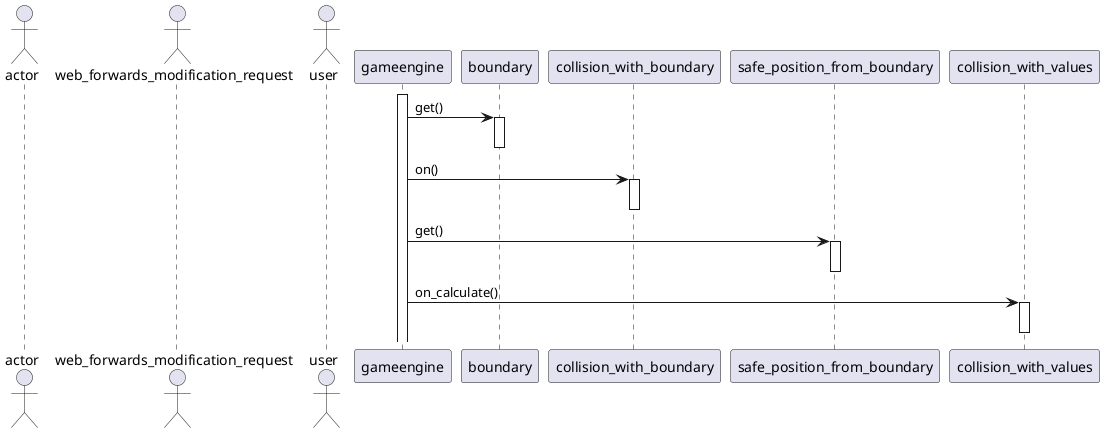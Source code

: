 @startuml
actor actor
actor web_forwards_modification_request
actor user
participant gameengine
activate gameengine
participant boundary
gameengine -> boundary: get()
activate boundary
deactivate boundary
participant collision_with_boundary
gameengine -> collision_with_boundary: on()
activate collision_with_boundary
deactivate collision_with_boundary
participant safe_position_from_boundary
gameengine -> safe_position_from_boundary: get()
activate safe_position_from_boundary
deactivate safe_position_from_boundary
participant collision_with_values
gameengine -> collision_with_values: on_calculate()
activate collision_with_values
deactivate collision_with_values
@enduml
